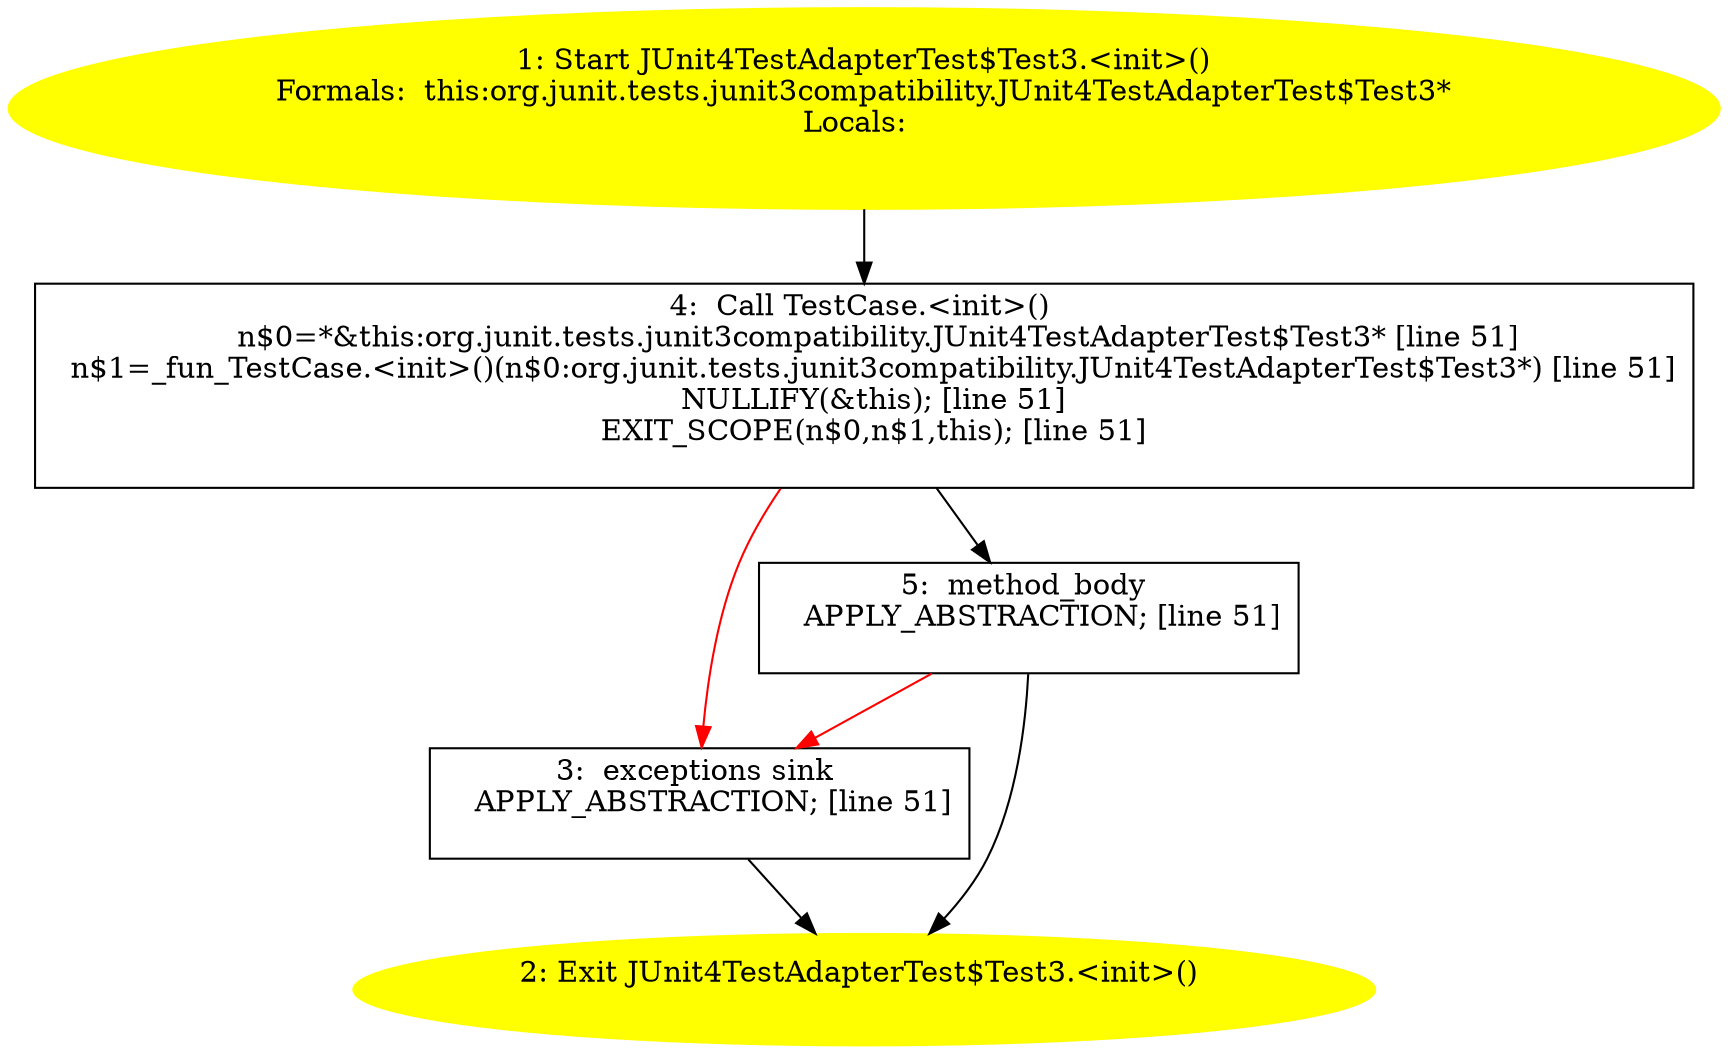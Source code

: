 /* @generated */
digraph cfg {
"org.junit.tests.junit3compatibility.JUnit4TestAdapterTest$Test3.<init>().0347aaf5222469bec8792e77054a76a4_1" [label="1: Start JUnit4TestAdapterTest$Test3.<init>()\nFormals:  this:org.junit.tests.junit3compatibility.JUnit4TestAdapterTest$Test3*\nLocals:  \n  " color=yellow style=filled]
	

	 "org.junit.tests.junit3compatibility.JUnit4TestAdapterTest$Test3.<init>().0347aaf5222469bec8792e77054a76a4_1" -> "org.junit.tests.junit3compatibility.JUnit4TestAdapterTest$Test3.<init>().0347aaf5222469bec8792e77054a76a4_4" ;
"org.junit.tests.junit3compatibility.JUnit4TestAdapterTest$Test3.<init>().0347aaf5222469bec8792e77054a76a4_2" [label="2: Exit JUnit4TestAdapterTest$Test3.<init>() \n  " color=yellow style=filled]
	

"org.junit.tests.junit3compatibility.JUnit4TestAdapterTest$Test3.<init>().0347aaf5222469bec8792e77054a76a4_3" [label="3:  exceptions sink \n   APPLY_ABSTRACTION; [line 51]\n " shape="box"]
	

	 "org.junit.tests.junit3compatibility.JUnit4TestAdapterTest$Test3.<init>().0347aaf5222469bec8792e77054a76a4_3" -> "org.junit.tests.junit3compatibility.JUnit4TestAdapterTest$Test3.<init>().0347aaf5222469bec8792e77054a76a4_2" ;
"org.junit.tests.junit3compatibility.JUnit4TestAdapterTest$Test3.<init>().0347aaf5222469bec8792e77054a76a4_4" [label="4:  Call TestCase.<init>() \n   n$0=*&this:org.junit.tests.junit3compatibility.JUnit4TestAdapterTest$Test3* [line 51]\n  n$1=_fun_TestCase.<init>()(n$0:org.junit.tests.junit3compatibility.JUnit4TestAdapterTest$Test3*) [line 51]\n  NULLIFY(&this); [line 51]\n  EXIT_SCOPE(n$0,n$1,this); [line 51]\n " shape="box"]
	

	 "org.junit.tests.junit3compatibility.JUnit4TestAdapterTest$Test3.<init>().0347aaf5222469bec8792e77054a76a4_4" -> "org.junit.tests.junit3compatibility.JUnit4TestAdapterTest$Test3.<init>().0347aaf5222469bec8792e77054a76a4_5" ;
	 "org.junit.tests.junit3compatibility.JUnit4TestAdapterTest$Test3.<init>().0347aaf5222469bec8792e77054a76a4_4" -> "org.junit.tests.junit3compatibility.JUnit4TestAdapterTest$Test3.<init>().0347aaf5222469bec8792e77054a76a4_3" [color="red" ];
"org.junit.tests.junit3compatibility.JUnit4TestAdapterTest$Test3.<init>().0347aaf5222469bec8792e77054a76a4_5" [label="5:  method_body \n   APPLY_ABSTRACTION; [line 51]\n " shape="box"]
	

	 "org.junit.tests.junit3compatibility.JUnit4TestAdapterTest$Test3.<init>().0347aaf5222469bec8792e77054a76a4_5" -> "org.junit.tests.junit3compatibility.JUnit4TestAdapterTest$Test3.<init>().0347aaf5222469bec8792e77054a76a4_2" ;
	 "org.junit.tests.junit3compatibility.JUnit4TestAdapterTest$Test3.<init>().0347aaf5222469bec8792e77054a76a4_5" -> "org.junit.tests.junit3compatibility.JUnit4TestAdapterTest$Test3.<init>().0347aaf5222469bec8792e77054a76a4_3" [color="red" ];
}
